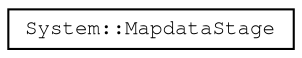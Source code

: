digraph "Graphical Class Hierarchy"
{
 // LATEX_PDF_SIZE
  edge [fontname="FreeMono",fontsize="10",labelfontname="FreeMono",labelfontsize="10"];
  node [fontname="FreeMono",fontsize="10",shape=record];
  rankdir="LR";
  Node0 [label="System::MapdataStage",height=0.2,width=0.4,color="black", fillcolor="white", style="filled",URL="$class_system_1_1_mapdata_stage.html",tooltip=" "];
}
